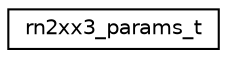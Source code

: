 digraph "Graphical Class Hierarchy"
{
 // LATEX_PDF_SIZE
  edge [fontname="Helvetica",fontsize="10",labelfontname="Helvetica",labelfontsize="10"];
  node [fontname="Helvetica",fontsize="10",shape=record];
  rankdir="LR";
  Node0 [label="rn2xx3_params_t",height=0.2,width=0.4,color="black", fillcolor="white", style="filled",URL="$structrn2xx3__params__t.html",tooltip="Configuration parameters for RN2483/RN2903 devices."];
}
